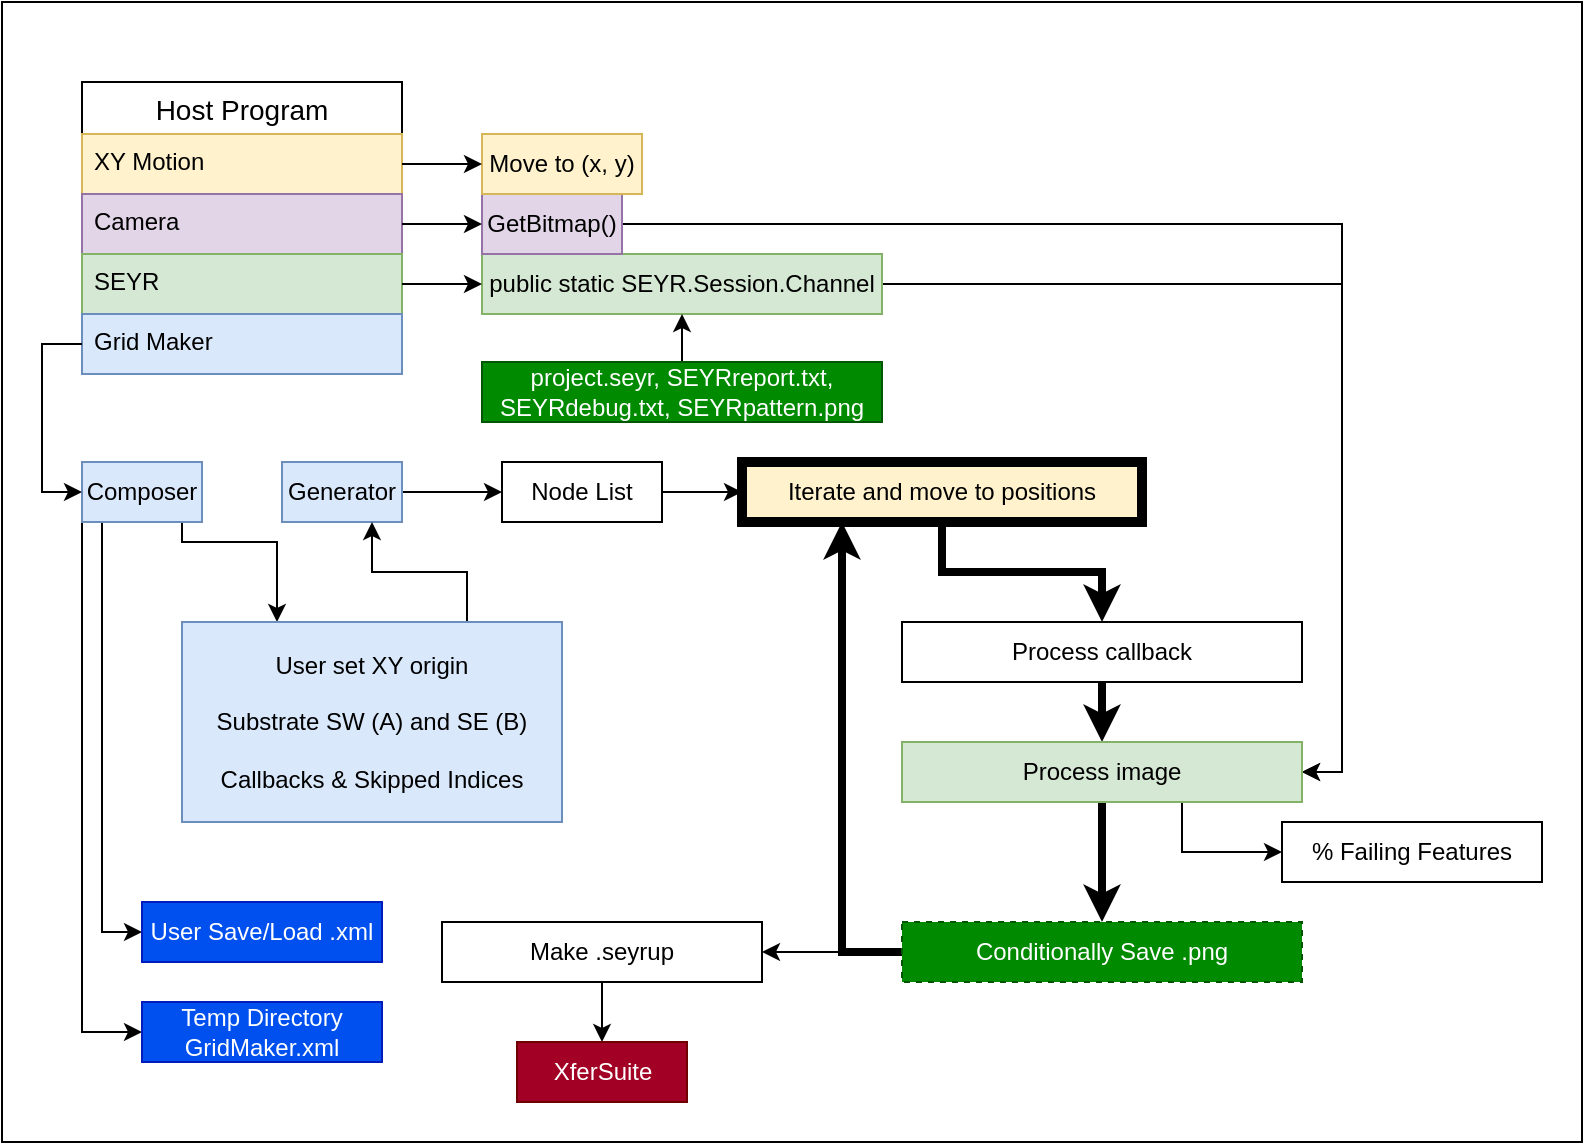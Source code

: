 <mxfile version="20.0.4" type="device"><diagram id="HhBhWBsHVVI5Fl__V0F2" name="Page-1"><mxGraphModel dx="985" dy="610" grid="1" gridSize="10" guides="1" tooltips="1" connect="1" arrows="1" fold="1" page="1" pageScale="1" pageWidth="850" pageHeight="1100" math="0" shadow="0"><root><mxCell id="0"/><mxCell id="1" parent="0"/><mxCell id="-viqGzSLcngI9FvffOFw-64" value="" style="rounded=0;whiteSpace=wrap;html=1;strokeColor=#000000;strokeWidth=1;" parent="1" vertex="1"><mxGeometry width="790" height="570" as="geometry"/></mxCell><mxCell id="-viqGzSLcngI9FvffOFw-7" value="Host Program" style="swimlane;fontStyle=0;childLayout=stackLayout;horizontal=1;startSize=26;horizontalStack=0;resizeParent=1;resizeParentMax=0;resizeLast=0;collapsible=1;marginBottom=0;align=center;fontSize=14;" parent="1" vertex="1"><mxGeometry x="40" y="40" width="160" height="146" as="geometry"><mxRectangle x="40" y="40" width="130" height="30" as="alternateBounds"/></mxGeometry></mxCell><mxCell id="-viqGzSLcngI9FvffOFw-8" value="XY Motion" style="text;strokeColor=#d6b656;fillColor=#fff2cc;spacingLeft=4;spacingRight=4;overflow=hidden;rotatable=0;points=[[0,0.5],[1,0.5]];portConstraint=eastwest;fontSize=12;" parent="-viqGzSLcngI9FvffOFw-7" vertex="1"><mxGeometry y="26" width="160" height="30" as="geometry"/></mxCell><mxCell id="-viqGzSLcngI9FvffOFw-9" value="Camera" style="text;strokeColor=#9673a6;fillColor=#e1d5e7;spacingLeft=4;spacingRight=4;overflow=hidden;rotatable=0;points=[[0,0.5],[1,0.5]];portConstraint=eastwest;fontSize=12;" parent="-viqGzSLcngI9FvffOFw-7" vertex="1"><mxGeometry y="56" width="160" height="30" as="geometry"/></mxCell><mxCell id="-viqGzSLcngI9FvffOFw-10" value="SEYR" style="text;strokeColor=#82b366;fillColor=#d5e8d4;spacingLeft=4;spacingRight=4;overflow=hidden;rotatable=0;points=[[0,0.5],[1,0.5]];portConstraint=eastwest;fontSize=12;" parent="-viqGzSLcngI9FvffOFw-7" vertex="1"><mxGeometry y="86" width="160" height="30" as="geometry"/></mxCell><mxCell id="-viqGzSLcngI9FvffOFw-12" value="Grid Maker" style="text;strokeColor=#6c8ebf;fillColor=#dae8fc;spacingLeft=4;spacingRight=4;overflow=hidden;rotatable=0;points=[[0,0.5],[1,0.5]];portConstraint=eastwest;fontSize=12;" parent="-viqGzSLcngI9FvffOFw-7" vertex="1"><mxGeometry y="116" width="160" height="30" as="geometry"/></mxCell><mxCell id="-viqGzSLcngI9FvffOFw-51" style="edgeStyle=orthogonalEdgeStyle;rounded=0;orthogonalLoop=1;jettySize=auto;html=1;entryX=1;entryY=0.5;entryDx=0;entryDy=0;" parent="1" source="-viqGzSLcngI9FvffOFw-16" target="-viqGzSLcngI9FvffOFw-49" edge="1"><mxGeometry relative="1" as="geometry"><mxPoint x="720" y="141" as="targetPoint"/><Array as="points"><mxPoint x="670" y="141"/><mxPoint x="670" y="385"/></Array></mxGeometry></mxCell><mxCell id="-viqGzSLcngI9FvffOFw-16" value="public static SEYR.Session.Channel" style="text;html=1;strokeColor=#82b366;fillColor=#d5e8d4;align=center;verticalAlign=middle;whiteSpace=wrap;rounded=0;" parent="1" vertex="1"><mxGeometry x="240" y="126" width="200" height="30" as="geometry"/></mxCell><mxCell id="-viqGzSLcngI9FvffOFw-17" style="edgeStyle=orthogonalEdgeStyle;rounded=0;orthogonalLoop=1;jettySize=auto;html=1;entryX=0;entryY=0.5;entryDx=0;entryDy=0;" parent="1" source="-viqGzSLcngI9FvffOFw-10" target="-viqGzSLcngI9FvffOFw-16" edge="1"><mxGeometry relative="1" as="geometry"/></mxCell><mxCell id="-viqGzSLcngI9FvffOFw-52" style="edgeStyle=orthogonalEdgeStyle;rounded=0;orthogonalLoop=1;jettySize=auto;html=1;entryX=1;entryY=0.5;entryDx=0;entryDy=0;" parent="1" source="-viqGzSLcngI9FvffOFw-18" target="-viqGzSLcngI9FvffOFw-49" edge="1"><mxGeometry relative="1" as="geometry"><Array as="points"><mxPoint x="670" y="111"/><mxPoint x="670" y="385"/></Array></mxGeometry></mxCell><mxCell id="-viqGzSLcngI9FvffOFw-18" value="GetBitmap()" style="text;html=1;align=center;verticalAlign=middle;whiteSpace=wrap;rounded=0;fillColor=#e1d5e7;strokeColor=#9673a6;" parent="1" vertex="1"><mxGeometry x="240" y="96" width="70" height="30" as="geometry"/></mxCell><mxCell id="-viqGzSLcngI9FvffOFw-19" style="edgeStyle=orthogonalEdgeStyle;rounded=0;orthogonalLoop=1;jettySize=auto;html=1;" parent="1" source="-viqGzSLcngI9FvffOFw-9" target="-viqGzSLcngI9FvffOFw-18" edge="1"><mxGeometry relative="1" as="geometry"/></mxCell><mxCell id="-viqGzSLcngI9FvffOFw-20" value="Move to (x, y)" style="text;html=1;strokeColor=#d6b656;fillColor=#fff2cc;align=center;verticalAlign=middle;whiteSpace=wrap;rounded=0;" parent="1" vertex="1"><mxGeometry x="240" y="66" width="80" height="30" as="geometry"/></mxCell><mxCell id="-viqGzSLcngI9FvffOFw-21" style="edgeStyle=orthogonalEdgeStyle;rounded=0;orthogonalLoop=1;jettySize=auto;html=1;entryX=0;entryY=0.5;entryDx=0;entryDy=0;" parent="1" source="-viqGzSLcngI9FvffOFw-8" target="-viqGzSLcngI9FvffOFw-20" edge="1"><mxGeometry relative="1" as="geometry"/></mxCell><mxCell id="-viqGzSLcngI9FvffOFw-40" style="edgeStyle=orthogonalEdgeStyle;rounded=0;orthogonalLoop=1;jettySize=auto;html=1;exitX=0.815;exitY=1.002;exitDx=0;exitDy=0;entryX=0.25;entryY=0;entryDx=0;entryDy=0;exitPerimeter=0;" parent="1" source="-viqGzSLcngI9FvffOFw-26" target="-viqGzSLcngI9FvffOFw-36" edge="1"><mxGeometry relative="1" as="geometry"><Array as="points"><mxPoint x="90" y="250"/><mxPoint x="90" y="270"/><mxPoint x="138" y="270"/></Array></mxGeometry></mxCell><mxCell id="HAjD9wjiJn45DWCIkInD-5" style="edgeStyle=orthogonalEdgeStyle;rounded=0;orthogonalLoop=1;jettySize=auto;html=1;entryX=0;entryY=0.5;entryDx=0;entryDy=0;" edge="1" parent="1" source="-viqGzSLcngI9FvffOFw-26" target="HAjD9wjiJn45DWCIkInD-2"><mxGeometry relative="1" as="geometry"><Array as="points"><mxPoint x="40" y="515"/></Array></mxGeometry></mxCell><mxCell id="HAjD9wjiJn45DWCIkInD-6" style="edgeStyle=orthogonalEdgeStyle;rounded=0;orthogonalLoop=1;jettySize=auto;html=1;exitX=0.5;exitY=1;exitDx=0;exitDy=0;entryX=0;entryY=0.5;entryDx=0;entryDy=0;" edge="1" parent="1" source="-viqGzSLcngI9FvffOFw-26" target="HAjD9wjiJn45DWCIkInD-3"><mxGeometry relative="1" as="geometry"><Array as="points"><mxPoint x="50" y="250"/><mxPoint x="50" y="465"/></Array></mxGeometry></mxCell><mxCell id="-viqGzSLcngI9FvffOFw-26" value="Composer" style="text;html=1;strokeColor=#6c8ebf;fillColor=#dae8fc;align=center;verticalAlign=middle;whiteSpace=wrap;rounded=0;" parent="1" vertex="1"><mxGeometry x="40" y="230" width="60" height="30" as="geometry"/></mxCell><mxCell id="-viqGzSLcngI9FvffOFw-42" style="edgeStyle=orthogonalEdgeStyle;rounded=0;orthogonalLoop=1;jettySize=auto;html=1;entryX=0;entryY=0.5;entryDx=0;entryDy=0;" parent="1" source="-viqGzSLcngI9FvffOFw-27" target="-viqGzSLcngI9FvffOFw-33" edge="1"><mxGeometry relative="1" as="geometry"/></mxCell><mxCell id="-viqGzSLcngI9FvffOFw-27" value="Generator" style="text;html=1;strokeColor=#6c8ebf;fillColor=#dae8fc;align=center;verticalAlign=middle;whiteSpace=wrap;rounded=0;" parent="1" vertex="1"><mxGeometry x="140" y="230" width="60" height="30" as="geometry"/></mxCell><mxCell id="-viqGzSLcngI9FvffOFw-28" style="edgeStyle=orthogonalEdgeStyle;rounded=0;orthogonalLoop=1;jettySize=auto;html=1;entryX=0;entryY=0.5;entryDx=0;entryDy=0;" parent="1" source="-viqGzSLcngI9FvffOFw-12" target="-viqGzSLcngI9FvffOFw-26" edge="1"><mxGeometry relative="1" as="geometry"/></mxCell><mxCell id="-viqGzSLcngI9FvffOFw-44" style="edgeStyle=orthogonalEdgeStyle;rounded=0;orthogonalLoop=1;jettySize=auto;html=1;entryX=0;entryY=0.5;entryDx=0;entryDy=0;" parent="1" source="-viqGzSLcngI9FvffOFw-33" target="-viqGzSLcngI9FvffOFw-43" edge="1"><mxGeometry relative="1" as="geometry"/></mxCell><mxCell id="-viqGzSLcngI9FvffOFw-33" value="Node List" style="text;html=1;align=center;verticalAlign=middle;whiteSpace=wrap;rounded=0;strokeColor=default;" parent="1" vertex="1"><mxGeometry x="250" y="230" width="80" height="30" as="geometry"/></mxCell><mxCell id="-viqGzSLcngI9FvffOFw-63" style="edgeStyle=orthogonalEdgeStyle;rounded=0;orthogonalLoop=1;jettySize=auto;html=1;exitX=0.75;exitY=0;exitDx=0;exitDy=0;entryX=0.75;entryY=1;entryDx=0;entryDy=0;strokeWidth=1;" parent="1" source="-viqGzSLcngI9FvffOFw-36" target="-viqGzSLcngI9FvffOFw-27" edge="1"><mxGeometry relative="1" as="geometry"/></mxCell><mxCell id="-viqGzSLcngI9FvffOFw-36" value="User set XY origin&lt;br&gt;&lt;br&gt;Substrate SW (A) and SE (B)&lt;br&gt;&lt;br&gt;Callbacks &amp;amp; Skipped Indices" style="rounded=0;whiteSpace=wrap;html=1;fillColor=#dae8fc;strokeColor=#6c8ebf;" parent="1" vertex="1"><mxGeometry x="90" y="310" width="190" height="100" as="geometry"/></mxCell><mxCell id="-viqGzSLcngI9FvffOFw-48" style="edgeStyle=orthogonalEdgeStyle;rounded=0;orthogonalLoop=1;jettySize=auto;html=1;entryX=0.5;entryY=0;entryDx=0;entryDy=0;strokeWidth=4;" parent="1" source="-viqGzSLcngI9FvffOFw-43" target="-viqGzSLcngI9FvffOFw-46" edge="1"><mxGeometry relative="1" as="geometry"/></mxCell><mxCell id="-viqGzSLcngI9FvffOFw-43" value="Iterate and move to positions" style="text;html=1;strokeColor=#000000;fillColor=#fff2cc;align=center;verticalAlign=middle;whiteSpace=wrap;rounded=0;strokeWidth=5;" parent="1" vertex="1"><mxGeometry x="370" y="230" width="200" height="30" as="geometry"/></mxCell><mxCell id="-viqGzSLcngI9FvffOFw-50" style="edgeStyle=orthogonalEdgeStyle;rounded=0;orthogonalLoop=1;jettySize=auto;html=1;entryX=0.5;entryY=0;entryDx=0;entryDy=0;strokeWidth=4;" parent="1" source="-viqGzSLcngI9FvffOFw-46" target="-viqGzSLcngI9FvffOFw-49" edge="1"><mxGeometry relative="1" as="geometry"/></mxCell><mxCell id="-viqGzSLcngI9FvffOFw-46" value="Process callback" style="text;html=1;strokeColor=default;fillColor=none;align=center;verticalAlign=middle;whiteSpace=wrap;rounded=0;shadow=0;glass=0;" parent="1" vertex="1"><mxGeometry x="450" y="310" width="200" height="30" as="geometry"/></mxCell><mxCell id="-viqGzSLcngI9FvffOFw-55" style="edgeStyle=orthogonalEdgeStyle;rounded=0;orthogonalLoop=1;jettySize=auto;html=1;entryX=0;entryY=0.5;entryDx=0;entryDy=0;" parent="1" source="-viqGzSLcngI9FvffOFw-49" target="-viqGzSLcngI9FvffOFw-54" edge="1"><mxGeometry relative="1" as="geometry"><Array as="points"><mxPoint x="590" y="425"/></Array></mxGeometry></mxCell><mxCell id="-viqGzSLcngI9FvffOFw-57" style="edgeStyle=orthogonalEdgeStyle;rounded=0;orthogonalLoop=1;jettySize=auto;html=1;entryX=0.5;entryY=0;entryDx=0;entryDy=0;strokeWidth=4;" parent="1" source="-viqGzSLcngI9FvffOFw-49" target="-viqGzSLcngI9FvffOFw-56" edge="1"><mxGeometry relative="1" as="geometry"/></mxCell><mxCell id="-viqGzSLcngI9FvffOFw-49" value="Process image" style="text;html=1;strokeColor=#82b366;fillColor=#d5e8d4;align=center;verticalAlign=middle;whiteSpace=wrap;rounded=0;" parent="1" vertex="1"><mxGeometry x="450" y="370" width="200" height="30" as="geometry"/></mxCell><mxCell id="-viqGzSLcngI9FvffOFw-54" value="% Failing Features" style="text;html=1;align=center;verticalAlign=middle;whiteSpace=wrap;rounded=0;strokeColor=default;shadow=0;glass=0;" parent="1" vertex="1"><mxGeometry x="640" y="410" width="130" height="30" as="geometry"/></mxCell><mxCell id="-viqGzSLcngI9FvffOFw-58" style="edgeStyle=orthogonalEdgeStyle;rounded=0;orthogonalLoop=1;jettySize=auto;html=1;entryX=0.25;entryY=1;entryDx=0;entryDy=0;strokeWidth=4;" parent="1" source="-viqGzSLcngI9FvffOFw-56" target="-viqGzSLcngI9FvffOFw-43" edge="1"><mxGeometry relative="1" as="geometry"><Array as="points"><mxPoint x="420" y="475"/></Array></mxGeometry></mxCell><mxCell id="-viqGzSLcngI9FvffOFw-60" style="edgeStyle=orthogonalEdgeStyle;rounded=0;orthogonalLoop=1;jettySize=auto;html=1;exitX=0;exitY=0.5;exitDx=0;exitDy=0;entryX=1;entryY=0.5;entryDx=0;entryDy=0;strokeWidth=1;" parent="1" source="-viqGzSLcngI9FvffOFw-56" target="-viqGzSLcngI9FvffOFw-59" edge="1"><mxGeometry relative="1" as="geometry"/></mxCell><mxCell id="-viqGzSLcngI9FvffOFw-56" value="Conditionally Save .png" style="text;html=1;strokeColor=#005700;fillColor=#008a00;align=center;verticalAlign=middle;whiteSpace=wrap;rounded=0;dashed=1;shadow=0;glass=0;fontColor=#ffffff;" parent="1" vertex="1"><mxGeometry x="450" y="460" width="200" height="30" as="geometry"/></mxCell><mxCell id="-viqGzSLcngI9FvffOFw-62" style="edgeStyle=orthogonalEdgeStyle;rounded=0;orthogonalLoop=1;jettySize=auto;html=1;entryX=0.5;entryY=0;entryDx=0;entryDy=0;strokeWidth=1;" parent="1" source="-viqGzSLcngI9FvffOFw-59" target="-viqGzSLcngI9FvffOFw-61" edge="1"><mxGeometry relative="1" as="geometry"/></mxCell><mxCell id="-viqGzSLcngI9FvffOFw-59" value="Make .seyrup" style="text;html=1;align=center;verticalAlign=middle;whiteSpace=wrap;rounded=0;strokeColor=default;" parent="1" vertex="1"><mxGeometry x="220" y="460" width="160" height="30" as="geometry"/></mxCell><mxCell id="-viqGzSLcngI9FvffOFw-61" value="XferSuite" style="rounded=0;whiteSpace=wrap;html=1;strokeColor=#6F0000;strokeWidth=1;fillColor=#a20025;fontColor=#ffffff;" parent="1" vertex="1"><mxGeometry x="257.5" y="520" width="85" height="30" as="geometry"/></mxCell><mxCell id="HAjD9wjiJn45DWCIkInD-2" value="Temp Directory GridMaker.xml" style="text;html=1;strokeColor=#001DBC;fillColor=#0050ef;align=center;verticalAlign=middle;whiteSpace=wrap;rounded=0;fontColor=#ffffff;" vertex="1" parent="1"><mxGeometry x="70" y="500" width="120" height="30" as="geometry"/></mxCell><mxCell id="HAjD9wjiJn45DWCIkInD-3" value="User Save/Load .xml" style="text;html=1;strokeColor=#001DBC;fillColor=#0050ef;align=center;verticalAlign=middle;whiteSpace=wrap;rounded=0;fontColor=#ffffff;" vertex="1" parent="1"><mxGeometry x="70" y="450" width="120" height="30" as="geometry"/></mxCell><mxCell id="HAjD9wjiJn45DWCIkInD-8" style="edgeStyle=orthogonalEdgeStyle;rounded=0;orthogonalLoop=1;jettySize=auto;html=1;" edge="1" parent="1" source="HAjD9wjiJn45DWCIkInD-7" target="-viqGzSLcngI9FvffOFw-16"><mxGeometry relative="1" as="geometry"/></mxCell><mxCell id="HAjD9wjiJn45DWCIkInD-7" value="project.seyr, SEYRreport.txt, SEYRdebug.txt, SEYRpattern.png" style="text;html=1;strokeColor=#005700;fillColor=#008a00;align=center;verticalAlign=middle;whiteSpace=wrap;rounded=0;fontColor=#ffffff;" vertex="1" parent="1"><mxGeometry x="240" y="180" width="200" height="30" as="geometry"/></mxCell></root></mxGraphModel></diagram></mxfile>